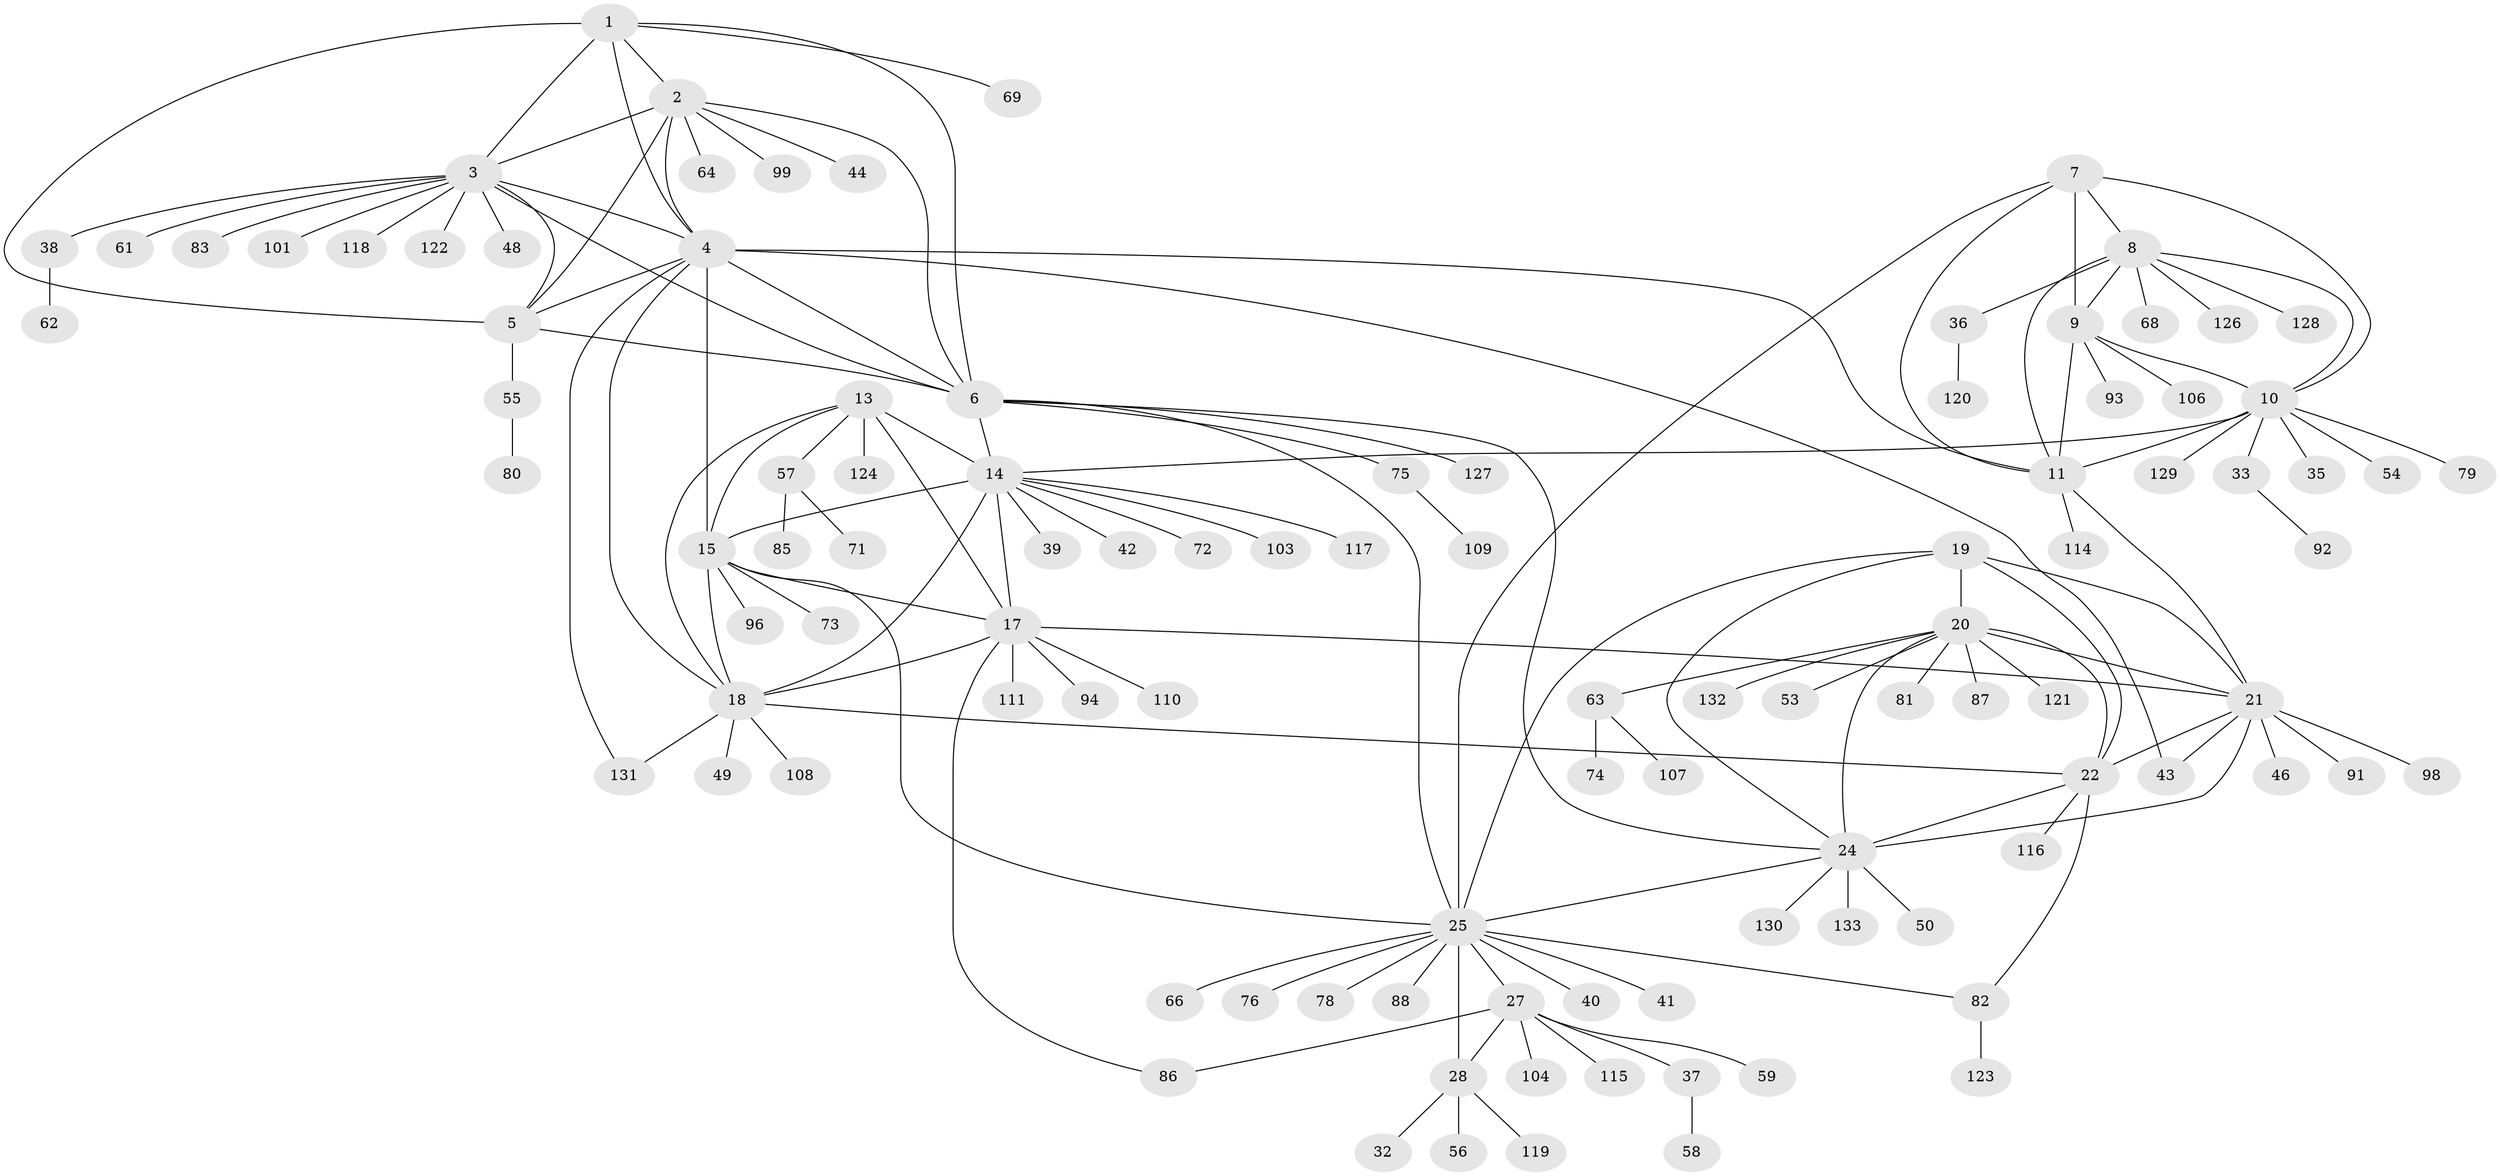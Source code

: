 // original degree distribution, {7: 0.03007518796992481, 9: 0.03759398496240601, 11: 0.03007518796992481, 10: 0.05263157894736842, 6: 0.03759398496240601, 12: 0.015037593984962405, 8: 0.007518796992481203, 5: 0.015037593984962405, 1: 0.6165413533834586, 2: 0.09022556390977443, 3: 0.06766917293233082}
// Generated by graph-tools (version 1.1) at 2025/42/03/06/25 10:42:13]
// undirected, 105 vertices, 147 edges
graph export_dot {
graph [start="1"]
  node [color=gray90,style=filled];
  1 [super="+60"];
  2 [super="+84"];
  3 [super="+77"];
  4 [super="+95"];
  5 [super="+105"];
  6 [super="+45"];
  7;
  8 [super="+70"];
  9 [super="+12"];
  10 [super="+125"];
  11 [super="+90"];
  13 [super="+102"];
  14 [super="+16"];
  15 [super="+31"];
  17 [super="+34"];
  18 [super="+89"];
  19;
  20 [super="+52"];
  21 [super="+23"];
  22 [super="+97"];
  24 [super="+47"];
  25 [super="+26"];
  27 [super="+29"];
  28 [super="+30"];
  32;
  33;
  35;
  36 [super="+51"];
  37 [super="+113"];
  38;
  39;
  40;
  41;
  42;
  43;
  44;
  46 [super="+65"];
  48;
  49;
  50;
  53;
  54;
  55;
  56;
  57;
  58 [super="+112"];
  59;
  61;
  62;
  63 [super="+67"];
  64;
  66;
  68;
  69;
  71;
  72;
  73;
  74;
  75 [super="+100"];
  76;
  78;
  79;
  80;
  81;
  82;
  83;
  85;
  86;
  87;
  88;
  91;
  92;
  93;
  94;
  96;
  98;
  99;
  101;
  103;
  104;
  106;
  107;
  108;
  109;
  110;
  111;
  114;
  115;
  116;
  117;
  118;
  119;
  120;
  121;
  122;
  123;
  124;
  126;
  127;
  128;
  129;
  130;
  131;
  132;
  133;
  1 -- 2;
  1 -- 3;
  1 -- 4;
  1 -- 5;
  1 -- 6;
  1 -- 69;
  2 -- 3;
  2 -- 4;
  2 -- 5;
  2 -- 6;
  2 -- 44;
  2 -- 64;
  2 -- 99;
  3 -- 4;
  3 -- 5;
  3 -- 6;
  3 -- 38;
  3 -- 48;
  3 -- 61;
  3 -- 83;
  3 -- 118;
  3 -- 122;
  3 -- 101;
  4 -- 5;
  4 -- 6;
  4 -- 11;
  4 -- 18;
  4 -- 43;
  4 -- 131;
  4 -- 15;
  5 -- 6;
  5 -- 55;
  6 -- 24;
  6 -- 127;
  6 -- 25;
  6 -- 75;
  6 -- 14;
  7 -- 8;
  7 -- 9 [weight=2];
  7 -- 10;
  7 -- 11;
  7 -- 25;
  8 -- 9 [weight=2];
  8 -- 10;
  8 -- 11;
  8 -- 36;
  8 -- 68;
  8 -- 126;
  8 -- 128;
  9 -- 10 [weight=2];
  9 -- 11 [weight=2];
  9 -- 93;
  9 -- 106;
  10 -- 11;
  10 -- 33;
  10 -- 35;
  10 -- 54;
  10 -- 79;
  10 -- 129;
  10 -- 14;
  11 -- 114;
  11 -- 21;
  13 -- 14 [weight=2];
  13 -- 15;
  13 -- 17;
  13 -- 18;
  13 -- 57;
  13 -- 124;
  14 -- 15 [weight=2];
  14 -- 17 [weight=2];
  14 -- 18 [weight=2];
  14 -- 42;
  14 -- 103;
  14 -- 72;
  14 -- 39;
  14 -- 117;
  15 -- 17;
  15 -- 18;
  15 -- 25;
  15 -- 73;
  15 -- 96;
  17 -- 18;
  17 -- 86;
  17 -- 94;
  17 -- 110;
  17 -- 111;
  17 -- 21;
  18 -- 49;
  18 -- 108;
  18 -- 131;
  18 -- 22;
  19 -- 20;
  19 -- 21 [weight=2];
  19 -- 22;
  19 -- 24;
  19 -- 25;
  20 -- 21 [weight=2];
  20 -- 22;
  20 -- 24;
  20 -- 53;
  20 -- 63;
  20 -- 81;
  20 -- 87;
  20 -- 121;
  20 -- 132;
  21 -- 22 [weight=2];
  21 -- 24 [weight=2];
  21 -- 98;
  21 -- 43;
  21 -- 46;
  21 -- 91;
  22 -- 24;
  22 -- 82;
  22 -- 116;
  24 -- 130;
  24 -- 133;
  24 -- 25;
  24 -- 50;
  25 -- 27 [weight=4];
  25 -- 28 [weight=4];
  25 -- 40;
  25 -- 66;
  25 -- 76;
  25 -- 78;
  25 -- 88;
  25 -- 41;
  25 -- 82;
  27 -- 28 [weight=4];
  27 -- 37;
  27 -- 59;
  27 -- 86;
  27 -- 104;
  27 -- 115;
  28 -- 119;
  28 -- 32;
  28 -- 56;
  33 -- 92;
  36 -- 120;
  37 -- 58;
  38 -- 62;
  55 -- 80;
  57 -- 71;
  57 -- 85;
  63 -- 74;
  63 -- 107;
  75 -- 109;
  82 -- 123;
}
